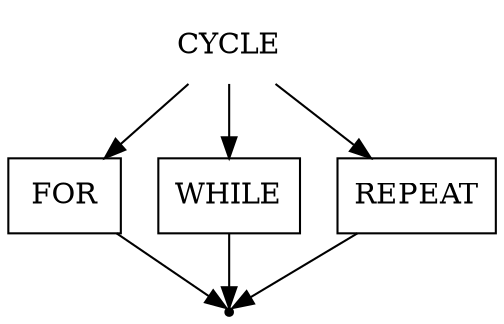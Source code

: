 digraph CYCLE{
    start [label=CYCLE shape=plaintext]
    for [label=FOR shape=box]
    while [label=WHILE shape=box]
    repeat [label=REPEAT shape=box]
    end [label="" shape=point]

    start -> for
    start -> while
    start -> repeat
    for -> end
    while -> end
    repeat -> end
}
